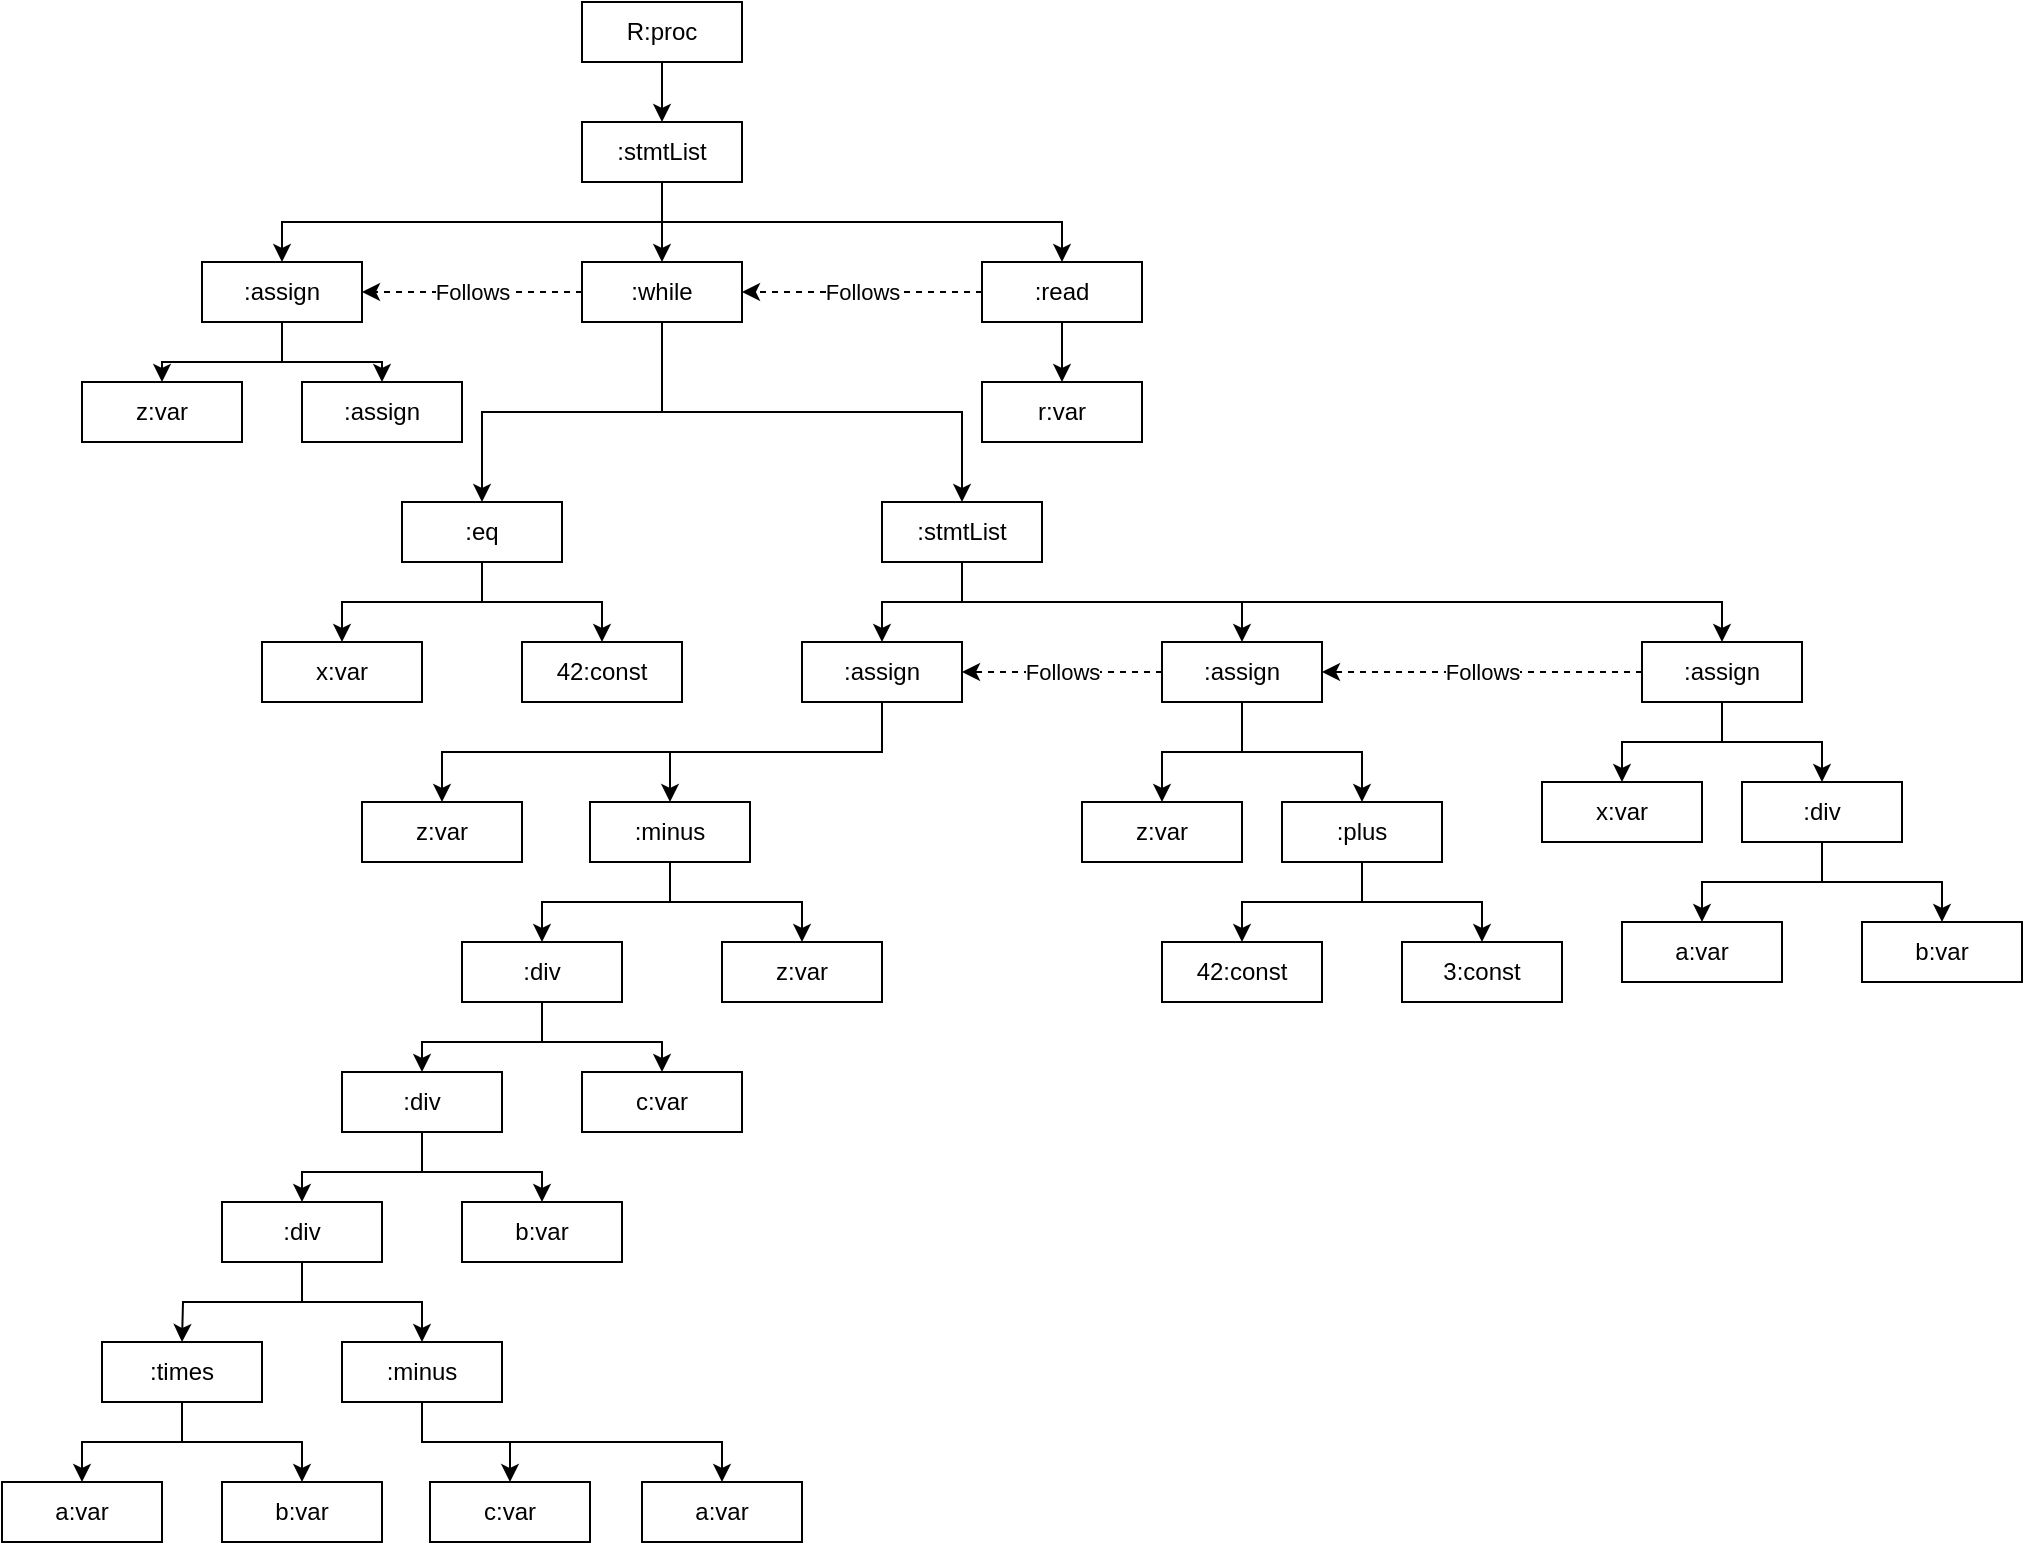 <mxfile version="14.2.7" type="github">
  <diagram id="klfDVs9yjxkUNhX9MZwc" name="Page-1">
    <mxGraphModel dx="1837" dy="1048" grid="1" gridSize="10" guides="1" tooltips="1" connect="1" arrows="1" fold="1" page="1" pageScale="1" pageWidth="827" pageHeight="1169" math="0" shadow="0">
      <root>
        <mxCell id="0" />
        <mxCell id="1" parent="0" />
        <mxCell id="OEDFnlDAfdMZx7exMnzr-6" value="R:proc" style="rounded=0;whiteSpace=wrap;html=1;" vertex="1" parent="1">
          <mxGeometry x="330" y="50" width="80" height="30" as="geometry" />
        </mxCell>
        <mxCell id="OEDFnlDAfdMZx7exMnzr-13" style="edgeStyle=orthogonalEdgeStyle;rounded=0;orthogonalLoop=1;jettySize=auto;html=1;exitX=0.5;exitY=1;exitDx=0;exitDy=0;entryX=0.5;entryY=0;entryDx=0;entryDy=0;" edge="1" parent="1" source="OEDFnlDAfdMZx7exMnzr-7" target="OEDFnlDAfdMZx7exMnzr-10">
          <mxGeometry relative="1" as="geometry" />
        </mxCell>
        <mxCell id="OEDFnlDAfdMZx7exMnzr-19" style="edgeStyle=orthogonalEdgeStyle;rounded=0;orthogonalLoop=1;jettySize=auto;html=1;exitX=0.5;exitY=1;exitDx=0;exitDy=0;" edge="1" parent="1" source="OEDFnlDAfdMZx7exMnzr-7" target="OEDFnlDAfdMZx7exMnzr-9">
          <mxGeometry relative="1" as="geometry" />
        </mxCell>
        <mxCell id="OEDFnlDAfdMZx7exMnzr-7" value=":stmtList" style="rounded=0;whiteSpace=wrap;html=1;" vertex="1" parent="1">
          <mxGeometry x="330" y="110" width="80" height="30" as="geometry" />
        </mxCell>
        <mxCell id="OEDFnlDAfdMZx7exMnzr-8" value="" style="endArrow=classic;html=1;exitX=0.5;exitY=1;exitDx=0;exitDy=0;" edge="1" parent="1" source="OEDFnlDAfdMZx7exMnzr-6" target="OEDFnlDAfdMZx7exMnzr-7">
          <mxGeometry width="50" height="50" relative="1" as="geometry">
            <mxPoint x="390" y="340" as="sourcePoint" />
            <mxPoint x="440" y="290" as="targetPoint" />
          </mxGeometry>
        </mxCell>
        <mxCell id="OEDFnlDAfdMZx7exMnzr-20" style="edgeStyle=orthogonalEdgeStyle;rounded=0;orthogonalLoop=1;jettySize=auto;html=1;entryX=0.5;entryY=0;entryDx=0;entryDy=0;" edge="1" parent="1" target="OEDFnlDAfdMZx7exMnzr-11">
          <mxGeometry relative="1" as="geometry">
            <mxPoint x="370" y="140" as="sourcePoint" />
            <Array as="points">
              <mxPoint x="370" y="160" />
              <mxPoint x="570" y="160" />
            </Array>
          </mxGeometry>
        </mxCell>
        <mxCell id="OEDFnlDAfdMZx7exMnzr-38" style="edgeStyle=orthogonalEdgeStyle;rounded=0;orthogonalLoop=1;jettySize=auto;html=1;exitX=0.5;exitY=1;exitDx=0;exitDy=0;entryX=0.5;entryY=0;entryDx=0;entryDy=0;" edge="1" parent="1" source="OEDFnlDAfdMZx7exMnzr-9" target="OEDFnlDAfdMZx7exMnzr-28">
          <mxGeometry relative="1" as="geometry" />
        </mxCell>
        <mxCell id="OEDFnlDAfdMZx7exMnzr-39" style="edgeStyle=orthogonalEdgeStyle;rounded=0;orthogonalLoop=1;jettySize=auto;html=1;exitX=0.5;exitY=1;exitDx=0;exitDy=0;entryX=0.5;entryY=0;entryDx=0;entryDy=0;" edge="1" parent="1" source="OEDFnlDAfdMZx7exMnzr-9" target="OEDFnlDAfdMZx7exMnzr-29">
          <mxGeometry relative="1" as="geometry" />
        </mxCell>
        <mxCell id="OEDFnlDAfdMZx7exMnzr-9" value=":while" style="rounded=0;whiteSpace=wrap;html=1;" vertex="1" parent="1">
          <mxGeometry x="330" y="180" width="80" height="30" as="geometry" />
        </mxCell>
        <mxCell id="OEDFnlDAfdMZx7exMnzr-24" style="edgeStyle=orthogonalEdgeStyle;rounded=0;orthogonalLoop=1;jettySize=auto;html=1;exitX=0.5;exitY=1;exitDx=0;exitDy=0;entryX=0.5;entryY=0;entryDx=0;entryDy=0;" edge="1" parent="1" source="OEDFnlDAfdMZx7exMnzr-10" target="OEDFnlDAfdMZx7exMnzr-21">
          <mxGeometry relative="1" as="geometry" />
        </mxCell>
        <mxCell id="OEDFnlDAfdMZx7exMnzr-25" style="edgeStyle=orthogonalEdgeStyle;rounded=0;orthogonalLoop=1;jettySize=auto;html=1;exitX=0.5;exitY=1;exitDx=0;exitDy=0;" edge="1" parent="1" source="OEDFnlDAfdMZx7exMnzr-10" target="OEDFnlDAfdMZx7exMnzr-22">
          <mxGeometry relative="1" as="geometry" />
        </mxCell>
        <mxCell id="OEDFnlDAfdMZx7exMnzr-10" value=":assign" style="rounded=0;whiteSpace=wrap;html=1;" vertex="1" parent="1">
          <mxGeometry x="140" y="180" width="80" height="30" as="geometry" />
        </mxCell>
        <mxCell id="OEDFnlDAfdMZx7exMnzr-27" style="edgeStyle=orthogonalEdgeStyle;rounded=0;orthogonalLoop=1;jettySize=auto;html=1;exitX=0.5;exitY=1;exitDx=0;exitDy=0;entryX=0.5;entryY=0;entryDx=0;entryDy=0;" edge="1" parent="1" source="OEDFnlDAfdMZx7exMnzr-11" target="OEDFnlDAfdMZx7exMnzr-26">
          <mxGeometry relative="1" as="geometry" />
        </mxCell>
        <mxCell id="OEDFnlDAfdMZx7exMnzr-11" value=":read" style="rounded=0;whiteSpace=wrap;html=1;" vertex="1" parent="1">
          <mxGeometry x="530" y="180" width="80" height="30" as="geometry" />
        </mxCell>
        <mxCell id="OEDFnlDAfdMZx7exMnzr-21" value="z:var" style="rounded=0;whiteSpace=wrap;html=1;" vertex="1" parent="1">
          <mxGeometry x="80" y="240" width="80" height="30" as="geometry" />
        </mxCell>
        <mxCell id="OEDFnlDAfdMZx7exMnzr-22" value=":assign" style="rounded=0;whiteSpace=wrap;html=1;" vertex="1" parent="1">
          <mxGeometry x="190" y="240" width="80" height="30" as="geometry" />
        </mxCell>
        <mxCell id="OEDFnlDAfdMZx7exMnzr-26" value="r:var" style="rounded=0;whiteSpace=wrap;html=1;" vertex="1" parent="1">
          <mxGeometry x="530" y="240" width="80" height="30" as="geometry" />
        </mxCell>
        <mxCell id="OEDFnlDAfdMZx7exMnzr-40" style="edgeStyle=orthogonalEdgeStyle;rounded=0;orthogonalLoop=1;jettySize=auto;html=1;exitX=0.5;exitY=1;exitDx=0;exitDy=0;" edge="1" parent="1" source="OEDFnlDAfdMZx7exMnzr-28" target="OEDFnlDAfdMZx7exMnzr-30">
          <mxGeometry relative="1" as="geometry" />
        </mxCell>
        <mxCell id="OEDFnlDAfdMZx7exMnzr-41" style="edgeStyle=orthogonalEdgeStyle;rounded=0;orthogonalLoop=1;jettySize=auto;html=1;exitX=0.5;exitY=1;exitDx=0;exitDy=0;" edge="1" parent="1" source="OEDFnlDAfdMZx7exMnzr-28" target="OEDFnlDAfdMZx7exMnzr-31">
          <mxGeometry relative="1" as="geometry" />
        </mxCell>
        <mxCell id="OEDFnlDAfdMZx7exMnzr-28" value=":eq" style="rounded=0;whiteSpace=wrap;html=1;" vertex="1" parent="1">
          <mxGeometry x="240" y="300" width="80" height="30" as="geometry" />
        </mxCell>
        <mxCell id="OEDFnlDAfdMZx7exMnzr-80" style="edgeStyle=orthogonalEdgeStyle;rounded=0;orthogonalLoop=1;jettySize=auto;html=1;exitX=0.5;exitY=1;exitDx=0;exitDy=0;entryX=0.5;entryY=0;entryDx=0;entryDy=0;" edge="1" parent="1" source="OEDFnlDAfdMZx7exMnzr-29" target="OEDFnlDAfdMZx7exMnzr-34">
          <mxGeometry relative="1" as="geometry" />
        </mxCell>
        <mxCell id="OEDFnlDAfdMZx7exMnzr-81" style="edgeStyle=orthogonalEdgeStyle;rounded=0;orthogonalLoop=1;jettySize=auto;html=1;exitX=0.5;exitY=1;exitDx=0;exitDy=0;entryX=0.5;entryY=0;entryDx=0;entryDy=0;" edge="1" parent="1" source="OEDFnlDAfdMZx7exMnzr-29" target="OEDFnlDAfdMZx7exMnzr-35">
          <mxGeometry relative="1" as="geometry" />
        </mxCell>
        <mxCell id="OEDFnlDAfdMZx7exMnzr-82" style="edgeStyle=orthogonalEdgeStyle;rounded=0;orthogonalLoop=1;jettySize=auto;html=1;exitX=0.5;exitY=1;exitDx=0;exitDy=0;entryX=0.5;entryY=0;entryDx=0;entryDy=0;" edge="1" parent="1" source="OEDFnlDAfdMZx7exMnzr-29" target="OEDFnlDAfdMZx7exMnzr-36">
          <mxGeometry relative="1" as="geometry" />
        </mxCell>
        <mxCell id="OEDFnlDAfdMZx7exMnzr-29" value=":stmtList" style="rounded=0;whiteSpace=wrap;html=1;" vertex="1" parent="1">
          <mxGeometry x="480" y="300" width="80" height="30" as="geometry" />
        </mxCell>
        <mxCell id="OEDFnlDAfdMZx7exMnzr-30" value="x:var" style="rounded=0;whiteSpace=wrap;html=1;" vertex="1" parent="1">
          <mxGeometry x="170" y="370" width="80" height="30" as="geometry" />
        </mxCell>
        <mxCell id="OEDFnlDAfdMZx7exMnzr-31" value="42:const" style="rounded=0;whiteSpace=wrap;html=1;" vertex="1" parent="1">
          <mxGeometry x="300" y="370" width="80" height="30" as="geometry" />
        </mxCell>
        <mxCell id="OEDFnlDAfdMZx7exMnzr-42" style="edgeStyle=orthogonalEdgeStyle;rounded=0;orthogonalLoop=1;jettySize=auto;html=1;exitX=0.5;exitY=1;exitDx=0;exitDy=0;" edge="1" parent="1" source="OEDFnlDAfdMZx7exMnzr-34" target="OEDFnlDAfdMZx7exMnzr-37">
          <mxGeometry relative="1" as="geometry" />
        </mxCell>
        <mxCell id="OEDFnlDAfdMZx7exMnzr-45" style="edgeStyle=orthogonalEdgeStyle;rounded=0;orthogonalLoop=1;jettySize=auto;html=1;exitX=0.5;exitY=1;exitDx=0;exitDy=0;entryX=0.5;entryY=0;entryDx=0;entryDy=0;" edge="1" parent="1" source="OEDFnlDAfdMZx7exMnzr-34" target="OEDFnlDAfdMZx7exMnzr-43">
          <mxGeometry relative="1" as="geometry" />
        </mxCell>
        <mxCell id="OEDFnlDAfdMZx7exMnzr-34" value=":assign" style="rounded=0;whiteSpace=wrap;html=1;" vertex="1" parent="1">
          <mxGeometry x="440" y="370" width="80" height="30" as="geometry" />
        </mxCell>
        <mxCell id="OEDFnlDAfdMZx7exMnzr-74" style="edgeStyle=orthogonalEdgeStyle;rounded=0;orthogonalLoop=1;jettySize=auto;html=1;exitX=0.5;exitY=1;exitDx=0;exitDy=0;entryX=0.5;entryY=0;entryDx=0;entryDy=0;" edge="1" parent="1" source="OEDFnlDAfdMZx7exMnzr-35" target="OEDFnlDAfdMZx7exMnzr-72">
          <mxGeometry relative="1" as="geometry" />
        </mxCell>
        <mxCell id="OEDFnlDAfdMZx7exMnzr-75" style="edgeStyle=orthogonalEdgeStyle;rounded=0;orthogonalLoop=1;jettySize=auto;html=1;exitX=0.5;exitY=1;exitDx=0;exitDy=0;entryX=0.5;entryY=0;entryDx=0;entryDy=0;" edge="1" parent="1" source="OEDFnlDAfdMZx7exMnzr-35" target="OEDFnlDAfdMZx7exMnzr-73">
          <mxGeometry relative="1" as="geometry" />
        </mxCell>
        <mxCell id="OEDFnlDAfdMZx7exMnzr-35" value=":assign" style="rounded=0;whiteSpace=wrap;html=1;" vertex="1" parent="1">
          <mxGeometry x="620" y="370" width="80" height="30" as="geometry" />
        </mxCell>
        <mxCell id="OEDFnlDAfdMZx7exMnzr-89" style="edgeStyle=orthogonalEdgeStyle;rounded=0;orthogonalLoop=1;jettySize=auto;html=1;exitX=0.5;exitY=1;exitDx=0;exitDy=0;entryX=0.5;entryY=0;entryDx=0;entryDy=0;" edge="1" parent="1" source="OEDFnlDAfdMZx7exMnzr-36" target="OEDFnlDAfdMZx7exMnzr-83">
          <mxGeometry relative="1" as="geometry" />
        </mxCell>
        <mxCell id="OEDFnlDAfdMZx7exMnzr-90" style="edgeStyle=orthogonalEdgeStyle;rounded=0;orthogonalLoop=1;jettySize=auto;html=1;exitX=0.5;exitY=1;exitDx=0;exitDy=0;entryX=0.5;entryY=0;entryDx=0;entryDy=0;" edge="1" parent="1" source="OEDFnlDAfdMZx7exMnzr-36" target="OEDFnlDAfdMZx7exMnzr-86">
          <mxGeometry relative="1" as="geometry" />
        </mxCell>
        <mxCell id="OEDFnlDAfdMZx7exMnzr-36" value=":assign" style="rounded=0;whiteSpace=wrap;html=1;" vertex="1" parent="1">
          <mxGeometry x="860" y="370" width="80" height="30" as="geometry" />
        </mxCell>
        <mxCell id="OEDFnlDAfdMZx7exMnzr-37" value="z:var" style="rounded=0;whiteSpace=wrap;html=1;" vertex="1" parent="1">
          <mxGeometry x="220" y="450" width="80" height="30" as="geometry" />
        </mxCell>
        <mxCell id="OEDFnlDAfdMZx7exMnzr-46" style="edgeStyle=orthogonalEdgeStyle;rounded=0;orthogonalLoop=1;jettySize=auto;html=1;exitX=0.5;exitY=1;exitDx=0;exitDy=0;entryX=0.5;entryY=0;entryDx=0;entryDy=0;" edge="1" parent="1" source="OEDFnlDAfdMZx7exMnzr-43" target="OEDFnlDAfdMZx7exMnzr-44">
          <mxGeometry relative="1" as="geometry" />
        </mxCell>
        <mxCell id="OEDFnlDAfdMZx7exMnzr-48" style="edgeStyle=orthogonalEdgeStyle;rounded=0;orthogonalLoop=1;jettySize=auto;html=1;exitX=0.5;exitY=1;exitDx=0;exitDy=0;entryX=0.5;entryY=0;entryDx=0;entryDy=0;" edge="1" parent="1" source="OEDFnlDAfdMZx7exMnzr-43" target="OEDFnlDAfdMZx7exMnzr-47">
          <mxGeometry relative="1" as="geometry" />
        </mxCell>
        <mxCell id="OEDFnlDAfdMZx7exMnzr-43" value=":minus" style="rounded=0;whiteSpace=wrap;html=1;" vertex="1" parent="1">
          <mxGeometry x="334" y="450" width="80" height="30" as="geometry" />
        </mxCell>
        <mxCell id="OEDFnlDAfdMZx7exMnzr-44" value="z:var" style="rounded=0;whiteSpace=wrap;html=1;" vertex="1" parent="1">
          <mxGeometry x="400" y="520" width="80" height="30" as="geometry" />
        </mxCell>
        <mxCell id="OEDFnlDAfdMZx7exMnzr-50" style="edgeStyle=orthogonalEdgeStyle;rounded=0;orthogonalLoop=1;jettySize=auto;html=1;exitX=0.5;exitY=1;exitDx=0;exitDy=0;" edge="1" parent="1" source="OEDFnlDAfdMZx7exMnzr-47" target="OEDFnlDAfdMZx7exMnzr-49">
          <mxGeometry relative="1" as="geometry" />
        </mxCell>
        <mxCell id="OEDFnlDAfdMZx7exMnzr-52" style="edgeStyle=orthogonalEdgeStyle;rounded=0;orthogonalLoop=1;jettySize=auto;html=1;exitX=0.5;exitY=1;exitDx=0;exitDy=0;" edge="1" parent="1" source="OEDFnlDAfdMZx7exMnzr-47" target="OEDFnlDAfdMZx7exMnzr-51">
          <mxGeometry relative="1" as="geometry" />
        </mxCell>
        <mxCell id="OEDFnlDAfdMZx7exMnzr-47" value=":div" style="rounded=0;whiteSpace=wrap;html=1;" vertex="1" parent="1">
          <mxGeometry x="270" y="520" width="80" height="30" as="geometry" />
        </mxCell>
        <mxCell id="OEDFnlDAfdMZx7exMnzr-49" value="c:var" style="rounded=0;whiteSpace=wrap;html=1;" vertex="1" parent="1">
          <mxGeometry x="330" y="585" width="80" height="30" as="geometry" />
        </mxCell>
        <mxCell id="OEDFnlDAfdMZx7exMnzr-55" style="edgeStyle=orthogonalEdgeStyle;rounded=0;orthogonalLoop=1;jettySize=auto;html=1;exitX=0.5;exitY=1;exitDx=0;exitDy=0;entryX=0.5;entryY=0;entryDx=0;entryDy=0;" edge="1" parent="1" source="OEDFnlDAfdMZx7exMnzr-51" target="OEDFnlDAfdMZx7exMnzr-53">
          <mxGeometry relative="1" as="geometry" />
        </mxCell>
        <mxCell id="OEDFnlDAfdMZx7exMnzr-56" style="edgeStyle=orthogonalEdgeStyle;rounded=0;orthogonalLoop=1;jettySize=auto;html=1;exitX=0.5;exitY=1;exitDx=0;exitDy=0;entryX=0.5;entryY=0;entryDx=0;entryDy=0;" edge="1" parent="1" source="OEDFnlDAfdMZx7exMnzr-51" target="OEDFnlDAfdMZx7exMnzr-54">
          <mxGeometry relative="1" as="geometry" />
        </mxCell>
        <mxCell id="OEDFnlDAfdMZx7exMnzr-51" value=":div" style="rounded=0;whiteSpace=wrap;html=1;" vertex="1" parent="1">
          <mxGeometry x="210" y="585" width="80" height="30" as="geometry" />
        </mxCell>
        <mxCell id="OEDFnlDAfdMZx7exMnzr-53" value="b:var" style="rounded=0;whiteSpace=wrap;html=1;" vertex="1" parent="1">
          <mxGeometry x="270" y="650" width="80" height="30" as="geometry" />
        </mxCell>
        <mxCell id="OEDFnlDAfdMZx7exMnzr-59" style="edgeStyle=orthogonalEdgeStyle;rounded=0;orthogonalLoop=1;jettySize=auto;html=1;exitX=0.5;exitY=1;exitDx=0;exitDy=0;" edge="1" parent="1" source="OEDFnlDAfdMZx7exMnzr-54">
          <mxGeometry relative="1" as="geometry">
            <mxPoint x="130.0" y="720" as="targetPoint" />
          </mxGeometry>
        </mxCell>
        <mxCell id="OEDFnlDAfdMZx7exMnzr-60" style="edgeStyle=orthogonalEdgeStyle;rounded=0;orthogonalLoop=1;jettySize=auto;html=1;exitX=0.5;exitY=1;exitDx=0;exitDy=0;entryX=0.5;entryY=0;entryDx=0;entryDy=0;" edge="1" parent="1" source="OEDFnlDAfdMZx7exMnzr-54" target="OEDFnlDAfdMZx7exMnzr-57">
          <mxGeometry relative="1" as="geometry" />
        </mxCell>
        <mxCell id="OEDFnlDAfdMZx7exMnzr-54" value=":div" style="rounded=0;whiteSpace=wrap;html=1;" vertex="1" parent="1">
          <mxGeometry x="150" y="650" width="80" height="30" as="geometry" />
        </mxCell>
        <mxCell id="OEDFnlDAfdMZx7exMnzr-70" style="edgeStyle=orthogonalEdgeStyle;rounded=0;orthogonalLoop=1;jettySize=auto;html=1;exitX=0.5;exitY=1;exitDx=0;exitDy=0;entryX=0.5;entryY=0;entryDx=0;entryDy=0;" edge="1" parent="1" source="OEDFnlDAfdMZx7exMnzr-57" target="OEDFnlDAfdMZx7exMnzr-68">
          <mxGeometry relative="1" as="geometry" />
        </mxCell>
        <mxCell id="OEDFnlDAfdMZx7exMnzr-71" style="edgeStyle=orthogonalEdgeStyle;rounded=0;orthogonalLoop=1;jettySize=auto;html=1;exitX=0.5;exitY=1;exitDx=0;exitDy=0;entryX=0.5;entryY=0;entryDx=0;entryDy=0;" edge="1" parent="1" source="OEDFnlDAfdMZx7exMnzr-57" target="OEDFnlDAfdMZx7exMnzr-67">
          <mxGeometry relative="1" as="geometry" />
        </mxCell>
        <mxCell id="OEDFnlDAfdMZx7exMnzr-57" value=":minus" style="rounded=0;whiteSpace=wrap;html=1;" vertex="1" parent="1">
          <mxGeometry x="210" y="720" width="80" height="30" as="geometry" />
        </mxCell>
        <mxCell id="OEDFnlDAfdMZx7exMnzr-64" style="edgeStyle=orthogonalEdgeStyle;rounded=0;orthogonalLoop=1;jettySize=auto;html=1;exitX=0.5;exitY=1;exitDx=0;exitDy=0;entryX=0.5;entryY=0;entryDx=0;entryDy=0;" edge="1" parent="1" source="OEDFnlDAfdMZx7exMnzr-61" target="OEDFnlDAfdMZx7exMnzr-62">
          <mxGeometry relative="1" as="geometry" />
        </mxCell>
        <mxCell id="OEDFnlDAfdMZx7exMnzr-66" style="edgeStyle=orthogonalEdgeStyle;rounded=0;orthogonalLoop=1;jettySize=auto;html=1;exitX=0.5;exitY=1;exitDx=0;exitDy=0;entryX=0.5;entryY=0;entryDx=0;entryDy=0;" edge="1" parent="1" source="OEDFnlDAfdMZx7exMnzr-61" target="OEDFnlDAfdMZx7exMnzr-65">
          <mxGeometry relative="1" as="geometry" />
        </mxCell>
        <mxCell id="OEDFnlDAfdMZx7exMnzr-61" value=":times" style="rounded=0;whiteSpace=wrap;html=1;" vertex="1" parent="1">
          <mxGeometry x="90" y="720" width="80" height="30" as="geometry" />
        </mxCell>
        <mxCell id="OEDFnlDAfdMZx7exMnzr-62" value="a:var" style="rounded=0;whiteSpace=wrap;html=1;" vertex="1" parent="1">
          <mxGeometry x="40" y="790" width="80" height="30" as="geometry" />
        </mxCell>
        <mxCell id="OEDFnlDAfdMZx7exMnzr-65" value="b:var" style="rounded=0;whiteSpace=wrap;html=1;" vertex="1" parent="1">
          <mxGeometry x="150" y="790" width="80" height="30" as="geometry" />
        </mxCell>
        <mxCell id="OEDFnlDAfdMZx7exMnzr-67" value="a:var" style="rounded=0;whiteSpace=wrap;html=1;" vertex="1" parent="1">
          <mxGeometry x="360" y="790" width="80" height="30" as="geometry" />
        </mxCell>
        <mxCell id="OEDFnlDAfdMZx7exMnzr-68" value="c:var" style="rounded=0;whiteSpace=wrap;html=1;" vertex="1" parent="1">
          <mxGeometry x="254" y="790" width="80" height="30" as="geometry" />
        </mxCell>
        <mxCell id="OEDFnlDAfdMZx7exMnzr-72" value="z:var" style="rounded=0;whiteSpace=wrap;html=1;" vertex="1" parent="1">
          <mxGeometry x="580" y="450" width="80" height="30" as="geometry" />
        </mxCell>
        <mxCell id="OEDFnlDAfdMZx7exMnzr-78" style="edgeStyle=orthogonalEdgeStyle;rounded=0;orthogonalLoop=1;jettySize=auto;html=1;exitX=0.5;exitY=1;exitDx=0;exitDy=0;" edge="1" parent="1" source="OEDFnlDAfdMZx7exMnzr-73" target="OEDFnlDAfdMZx7exMnzr-76">
          <mxGeometry relative="1" as="geometry" />
        </mxCell>
        <mxCell id="OEDFnlDAfdMZx7exMnzr-79" style="edgeStyle=orthogonalEdgeStyle;rounded=0;orthogonalLoop=1;jettySize=auto;html=1;exitX=0.5;exitY=1;exitDx=0;exitDy=0;entryX=0.5;entryY=0;entryDx=0;entryDy=0;" edge="1" parent="1" source="OEDFnlDAfdMZx7exMnzr-73" target="OEDFnlDAfdMZx7exMnzr-77">
          <mxGeometry relative="1" as="geometry" />
        </mxCell>
        <mxCell id="OEDFnlDAfdMZx7exMnzr-73" value=":plus" style="rounded=0;whiteSpace=wrap;html=1;" vertex="1" parent="1">
          <mxGeometry x="680" y="450" width="80" height="30" as="geometry" />
        </mxCell>
        <mxCell id="OEDFnlDAfdMZx7exMnzr-76" value="42:const" style="rounded=0;whiteSpace=wrap;html=1;" vertex="1" parent="1">
          <mxGeometry x="620" y="520" width="80" height="30" as="geometry" />
        </mxCell>
        <mxCell id="OEDFnlDAfdMZx7exMnzr-77" value="3:const" style="rounded=0;whiteSpace=wrap;html=1;" vertex="1" parent="1">
          <mxGeometry x="740" y="520" width="80" height="30" as="geometry" />
        </mxCell>
        <mxCell id="OEDFnlDAfdMZx7exMnzr-83" value="x:var" style="rounded=0;whiteSpace=wrap;html=1;" vertex="1" parent="1">
          <mxGeometry x="810" y="440" width="80" height="30" as="geometry" />
        </mxCell>
        <mxCell id="OEDFnlDAfdMZx7exMnzr-84" style="edgeStyle=orthogonalEdgeStyle;rounded=0;orthogonalLoop=1;jettySize=auto;html=1;exitX=0.5;exitY=1;exitDx=0;exitDy=0;" edge="1" source="OEDFnlDAfdMZx7exMnzr-86" target="OEDFnlDAfdMZx7exMnzr-87" parent="1">
          <mxGeometry relative="1" as="geometry" />
        </mxCell>
        <mxCell id="OEDFnlDAfdMZx7exMnzr-85" style="edgeStyle=orthogonalEdgeStyle;rounded=0;orthogonalLoop=1;jettySize=auto;html=1;exitX=0.5;exitY=1;exitDx=0;exitDy=0;entryX=0.5;entryY=0;entryDx=0;entryDy=0;" edge="1" source="OEDFnlDAfdMZx7exMnzr-86" target="OEDFnlDAfdMZx7exMnzr-88" parent="1">
          <mxGeometry relative="1" as="geometry" />
        </mxCell>
        <mxCell id="OEDFnlDAfdMZx7exMnzr-86" value=":div" style="rounded=0;whiteSpace=wrap;html=1;" vertex="1" parent="1">
          <mxGeometry x="910" y="440" width="80" height="30" as="geometry" />
        </mxCell>
        <mxCell id="OEDFnlDAfdMZx7exMnzr-87" value="a:var" style="rounded=0;whiteSpace=wrap;html=1;" vertex="1" parent="1">
          <mxGeometry x="850" y="510" width="80" height="30" as="geometry" />
        </mxCell>
        <mxCell id="OEDFnlDAfdMZx7exMnzr-88" value="b:var" style="rounded=0;whiteSpace=wrap;html=1;" vertex="1" parent="1">
          <mxGeometry x="970" y="510" width="80" height="30" as="geometry" />
        </mxCell>
        <mxCell id="OEDFnlDAfdMZx7exMnzr-91" value="" style="endArrow=classic;html=1;entryX=1;entryY=0.5;entryDx=0;entryDy=0;exitX=0;exitY=0.5;exitDx=0;exitDy=0;dashed=1;" edge="1" parent="1" source="OEDFnlDAfdMZx7exMnzr-9" target="OEDFnlDAfdMZx7exMnzr-10">
          <mxGeometry relative="1" as="geometry">
            <mxPoint x="310" y="190" as="sourcePoint" />
            <mxPoint x="470" y="190" as="targetPoint" />
          </mxGeometry>
        </mxCell>
        <mxCell id="OEDFnlDAfdMZx7exMnzr-92" value="Follows" style="edgeLabel;resizable=0;html=1;align=center;verticalAlign=middle;" connectable="0" vertex="1" parent="OEDFnlDAfdMZx7exMnzr-91">
          <mxGeometry relative="1" as="geometry" />
        </mxCell>
        <mxCell id="OEDFnlDAfdMZx7exMnzr-106" value="" style="endArrow=classic;html=1;dashed=1;exitX=0;exitY=0.5;exitDx=0;exitDy=0;entryX=1;entryY=0.5;entryDx=0;entryDy=0;" edge="1" parent="1" source="OEDFnlDAfdMZx7exMnzr-11" target="OEDFnlDAfdMZx7exMnzr-9">
          <mxGeometry relative="1" as="geometry">
            <mxPoint x="370" y="190" as="sourcePoint" />
            <mxPoint x="470" y="190" as="targetPoint" />
          </mxGeometry>
        </mxCell>
        <mxCell id="OEDFnlDAfdMZx7exMnzr-107" value="Follows" style="edgeLabel;resizable=0;html=1;align=center;verticalAlign=middle;" connectable="0" vertex="1" parent="OEDFnlDAfdMZx7exMnzr-106">
          <mxGeometry relative="1" as="geometry" />
        </mxCell>
        <mxCell id="OEDFnlDAfdMZx7exMnzr-108" value="" style="endArrow=classic;html=1;dashed=1;entryX=1;entryY=0.5;entryDx=0;entryDy=0;exitX=0;exitY=0.5;exitDx=0;exitDy=0;" edge="1" parent="1" source="OEDFnlDAfdMZx7exMnzr-35" target="OEDFnlDAfdMZx7exMnzr-34">
          <mxGeometry relative="1" as="geometry">
            <mxPoint x="690" y="440" as="sourcePoint" />
            <mxPoint x="790" y="440" as="targetPoint" />
          </mxGeometry>
        </mxCell>
        <mxCell id="OEDFnlDAfdMZx7exMnzr-109" value="Follows" style="edgeLabel;resizable=0;html=1;align=center;verticalAlign=middle;" connectable="0" vertex="1" parent="OEDFnlDAfdMZx7exMnzr-108">
          <mxGeometry relative="1" as="geometry" />
        </mxCell>
        <mxCell id="OEDFnlDAfdMZx7exMnzr-110" value="" style="endArrow=classic;html=1;dashed=1;exitX=0;exitY=0.5;exitDx=0;exitDy=0;entryX=1;entryY=0.5;entryDx=0;entryDy=0;" edge="1" parent="1" source="OEDFnlDAfdMZx7exMnzr-36" target="OEDFnlDAfdMZx7exMnzr-35">
          <mxGeometry relative="1" as="geometry">
            <mxPoint x="690" y="440" as="sourcePoint" />
            <mxPoint x="790" y="440" as="targetPoint" />
          </mxGeometry>
        </mxCell>
        <mxCell id="OEDFnlDAfdMZx7exMnzr-111" value="Follows" style="edgeLabel;resizable=0;html=1;align=center;verticalAlign=middle;" connectable="0" vertex="1" parent="OEDFnlDAfdMZx7exMnzr-110">
          <mxGeometry relative="1" as="geometry" />
        </mxCell>
      </root>
    </mxGraphModel>
  </diagram>
</mxfile>
